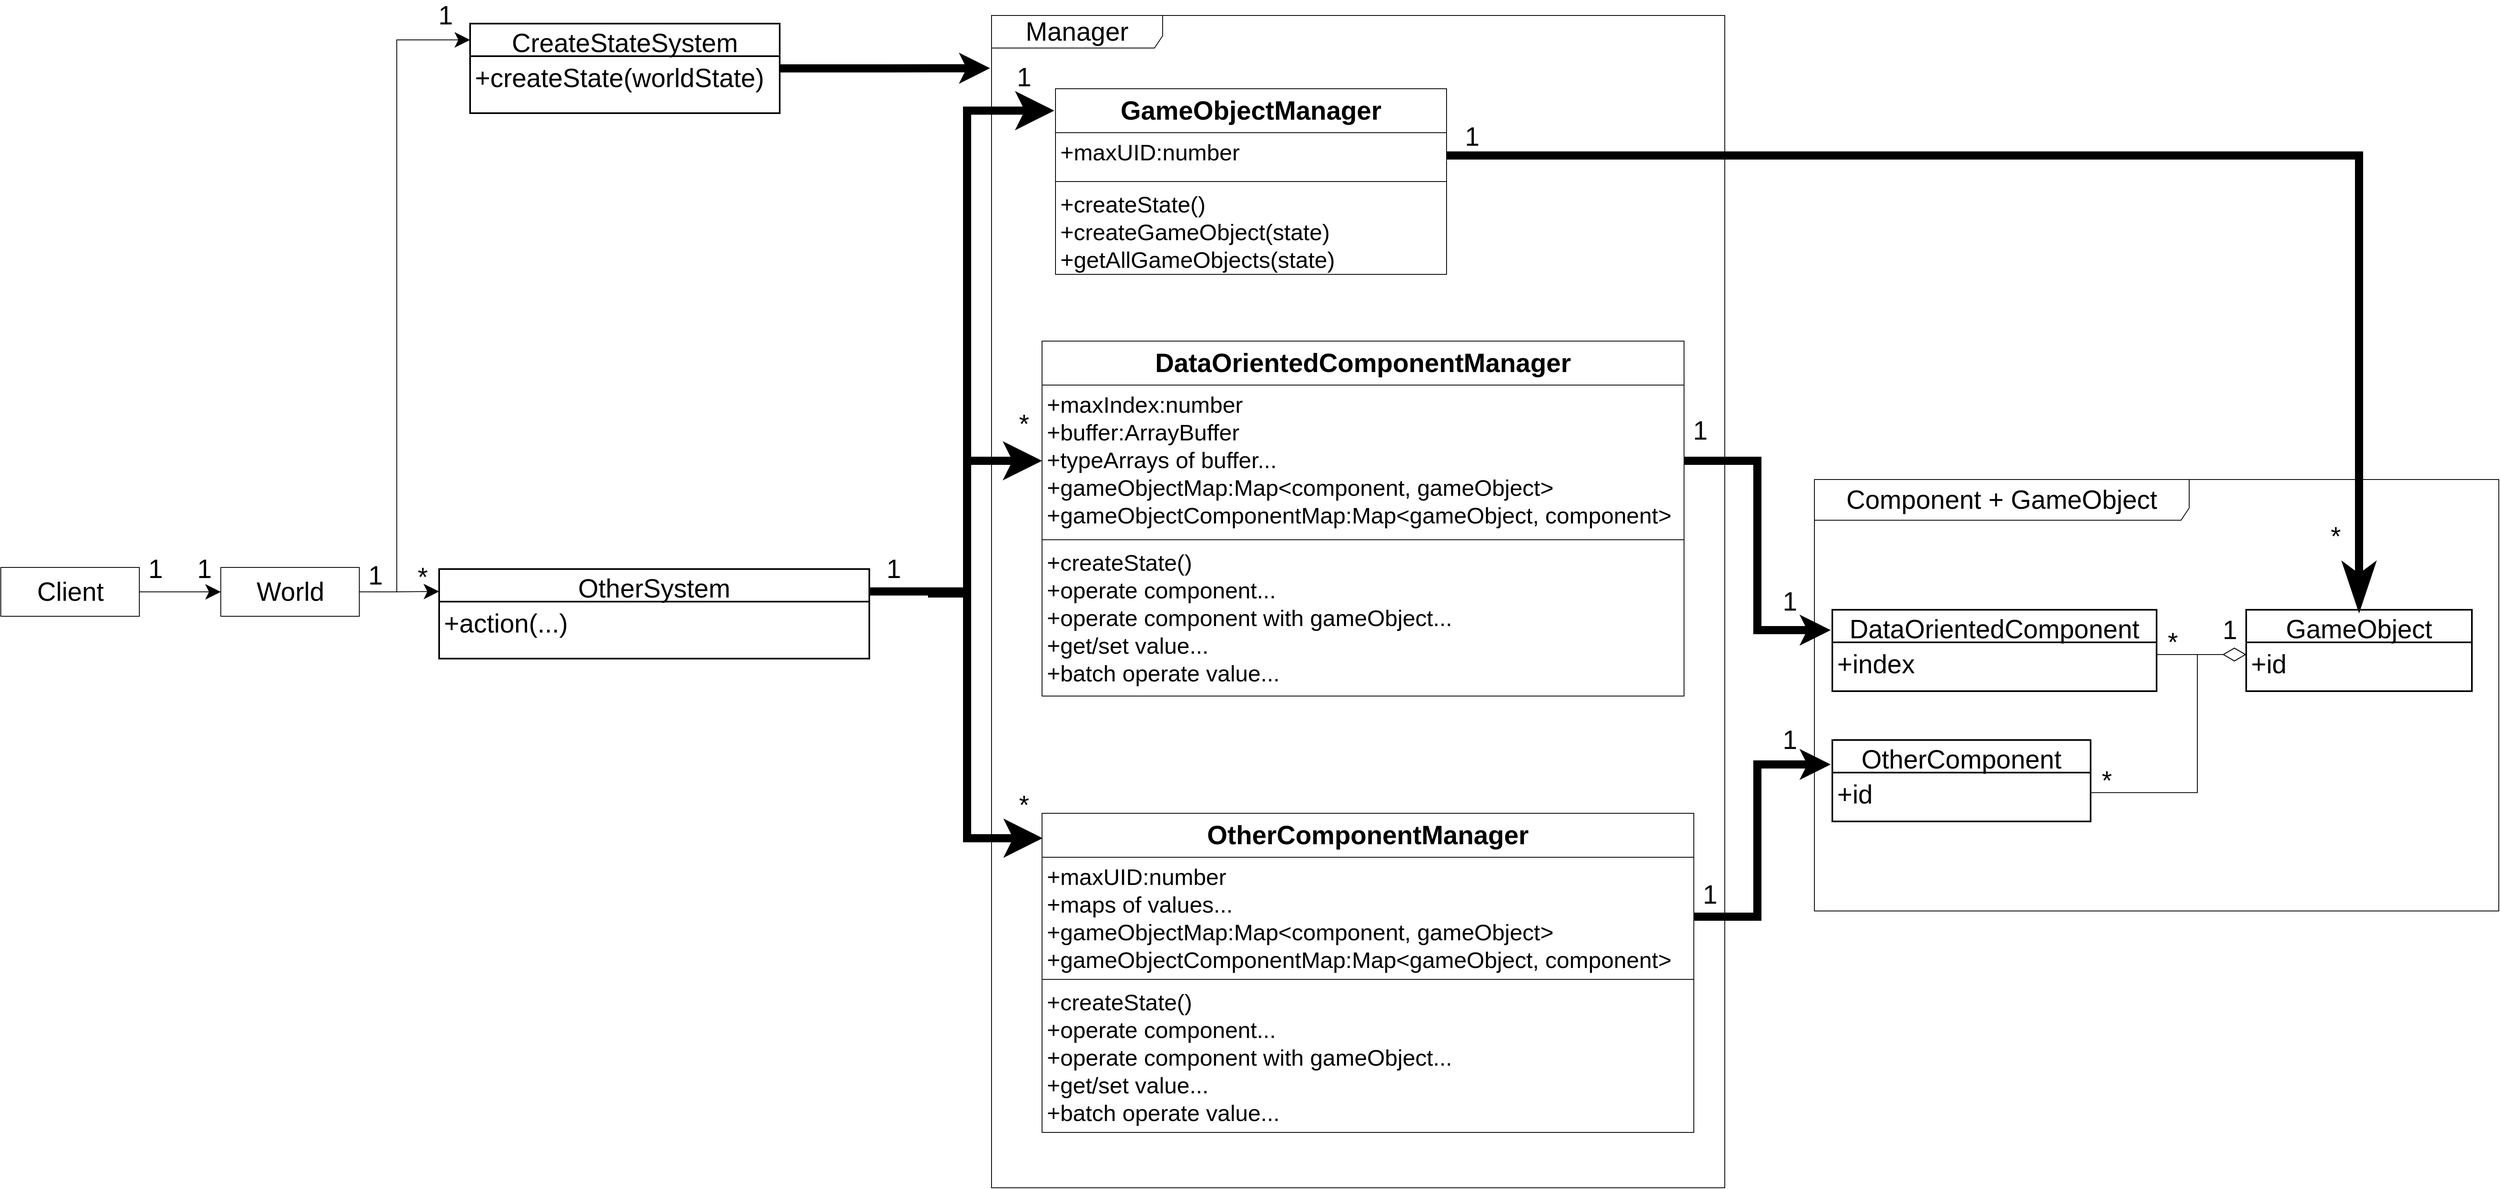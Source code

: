<mxfile version="14.6.13" type="device"><diagram id="Ny_D-c-0gdP87N89MZEk" name="第 1 页"><mxGraphModel dx="3039" dy="5211" grid="1" gridSize="10" guides="1" tooltips="1" connect="1" arrows="1" fold="1" page="1" pageScale="1" pageWidth="827" pageHeight="1169" math="0" shadow="0"><root><mxCell id="0"/><mxCell id="1" parent="0"/><mxCell id="0uv6SpGK516SRH22vMfC-151" style="edgeStyle=orthogonalEdgeStyle;rounded=0;orthogonalLoop=1;jettySize=auto;html=1;exitX=1;exitY=0.5;exitDx=0;exitDy=0;strokeWidth=10;" parent="1" source="0uv6SpGK516SRH22vMfC-99" edge="1"><mxGeometry relative="1" as="geometry"><mxPoint x="1490" y="-2095" as="targetPoint"/><Array as="points"><mxPoint x="1400" y="-2303"/><mxPoint x="1400" y="-2095"/></Array></mxGeometry></mxCell><mxCell id="0uv6SpGK516SRH22vMfC-88" value="&lt;font style=&quot;font-size: 32px&quot;&gt;Manager&lt;/font&gt;" style="shape=umlFrame;whiteSpace=wrap;html=1;width=210;height=40;fontSize=32;" parent="1" vertex="1"><mxGeometry x="460" y="-2850" width="900" height="1440" as="geometry"/></mxCell><mxCell id="0uv6SpGK516SRH22vMfC-89" value="&lt;font style=&quot;font-size: 32px&quot;&gt;Component + GameObject&lt;/font&gt;" style="shape=umlFrame;whiteSpace=wrap;html=1;width=460;height=50;fontSize=32;" parent="1" vertex="1"><mxGeometry x="1470" y="-2280" width="840" height="530" as="geometry"/></mxCell><mxCell id="0uv6SpGK516SRH22vMfC-91" style="edgeStyle=orthogonalEdgeStyle;rounded=0;orthogonalLoop=1;jettySize=auto;html=1;entryX=1;entryY=0.25;entryDx=0;entryDy=0;startArrow=diamondThin;startFill=0;endArrow=none;endFill=0;startSize=26;endSize=26;strokeWidth=1;exitX=0;exitY=0.25;exitDx=0;exitDy=0;" parent="1" source="0uv6SpGK516SRH22vMfC-94" target="0uv6SpGK516SRH22vMfC-96" edge="1"><mxGeometry relative="1" as="geometry"><mxPoint x="1962" y="-2130" as="sourcePoint"/></mxGeometry></mxCell><mxCell id="0uv6SpGK516SRH22vMfC-176" style="edgeStyle=orthogonalEdgeStyle;rounded=0;orthogonalLoop=1;jettySize=auto;html=1;entryX=1;entryY=0.41;entryDx=0;entryDy=0;startArrow=diamondThin;startFill=0;endArrow=none;endFill=0;endSize=26;strokeWidth=1;entryPerimeter=0;exitX=0;exitY=0.25;exitDx=0;exitDy=0;startSize=26;" parent="1" source="0uv6SpGK516SRH22vMfC-94" target="0uv6SpGK516SRH22vMfC-173" edge="1"><mxGeometry relative="1" as="geometry"><Array as="points"><mxPoint x="1940" y="-2065"/><mxPoint x="1940" y="-1895"/></Array></mxGeometry></mxCell><mxCell id="0uv6SpGK516SRH22vMfC-93" value="GameObject" style="swimlane;childLayout=stackLayout;horizontal=1;startSize=40;horizontalStack=0;rounded=0;fontSize=32;fontStyle=0;strokeWidth=2;resizeParent=0;resizeLast=1;shadow=0;dashed=0;align=center;" parent="1" vertex="1"><mxGeometry x="2000" y="-2120" width="277" height="100" as="geometry"/></mxCell><mxCell id="0uv6SpGK516SRH22vMfC-94" value="+id&#10;" style="align=left;strokeColor=none;fillColor=none;spacingLeft=4;fontSize=32;verticalAlign=top;resizable=0;rotatable=0;part=1;" parent="0uv6SpGK516SRH22vMfC-93" vertex="1"><mxGeometry y="40" width="277" height="60" as="geometry"/></mxCell><mxCell id="0uv6SpGK516SRH22vMfC-95" value="DataOrientedComponent" style="swimlane;childLayout=stackLayout;horizontal=1;startSize=40;horizontalStack=0;rounded=0;fontSize=32;fontStyle=0;strokeWidth=2;resizeParent=0;resizeLast=1;shadow=0;dashed=0;align=center;" parent="1" vertex="1"><mxGeometry x="1492" y="-2120" width="398" height="100" as="geometry"/></mxCell><mxCell id="0uv6SpGK516SRH22vMfC-96" value="+index" style="align=left;strokeColor=none;fillColor=none;spacingLeft=4;fontSize=32;verticalAlign=top;resizable=0;rotatable=0;part=1;" parent="0uv6SpGK516SRH22vMfC-95" vertex="1"><mxGeometry y="40" width="398" height="60" as="geometry"/></mxCell><mxCell id="0uv6SpGK516SRH22vMfC-98" value="DataOrientedComponentManager" style="swimlane;fontStyle=1;align=center;verticalAlign=top;childLayout=stackLayout;horizontal=1;startSize=54;horizontalStack=0;resizeParent=1;resizeParentMax=0;resizeLast=0;collapsible=1;marginBottom=0;fontSize=32;" parent="1" vertex="1"><mxGeometry x="522" y="-2450" width="788" height="436" as="geometry"/></mxCell><mxCell id="0uv6SpGK516SRH22vMfC-99" value="+maxIndex:number&#10;+buffer:ArrayBuffer&#10;+typeArrays of buffer...&#10;+gameObjectMap:Map&lt;component, gameObject&gt;&#10;+gameObjectComponentMap:Map&lt;gameObject, component&gt;" style="text;strokeColor=none;fillColor=none;align=left;verticalAlign=top;spacingLeft=4;spacingRight=4;overflow=hidden;rotatable=0;points=[[0,0.5],[1,0.5]];portConstraint=eastwest;fontSize=28;" parent="0uv6SpGK516SRH22vMfC-98" vertex="1"><mxGeometry y="54" width="788" height="186" as="geometry"/></mxCell><mxCell id="0uv6SpGK516SRH22vMfC-100" value="" style="line;strokeWidth=1;fillColor=none;align=left;verticalAlign=middle;spacingTop=-1;spacingLeft=3;spacingRight=3;rotatable=0;labelPosition=right;points=[];portConstraint=eastwest;" parent="0uv6SpGK516SRH22vMfC-98" vertex="1"><mxGeometry y="240" width="788" height="8" as="geometry"/></mxCell><mxCell id="0uv6SpGK516SRH22vMfC-101" value="+createState()&#10;+operate component...&#10;+operate component with gameObject...&#10;+get/set value...&#10;+batch operate value..." style="text;strokeColor=none;fillColor=none;align=left;verticalAlign=top;spacingLeft=4;spacingRight=4;overflow=hidden;rotatable=0;points=[[0,0.5],[1,0.5]];portConstraint=eastwest;fontSize=28;" parent="0uv6SpGK516SRH22vMfC-98" vertex="1"><mxGeometry y="248" width="788" height="188" as="geometry"/></mxCell><mxCell id="0uv6SpGK516SRH22vMfC-108" value="GameObjectManager" style="swimlane;fontStyle=1;align=center;verticalAlign=top;childLayout=stackLayout;horizontal=1;startSize=54;horizontalStack=0;resizeParent=1;resizeParentMax=0;resizeLast=0;collapsible=1;marginBottom=0;fontSize=32;" parent="1" vertex="1"><mxGeometry x="538.5" y="-2760" width="480" height="228" as="geometry"/></mxCell><mxCell id="0uv6SpGK516SRH22vMfC-109" value="+maxUID:number" style="text;strokeColor=none;fillColor=none;align=left;verticalAlign=top;spacingLeft=4;spacingRight=4;overflow=hidden;rotatable=0;points=[[0,0.5],[1,0.5]];portConstraint=eastwest;fontSize=28;" parent="0uv6SpGK516SRH22vMfC-108" vertex="1"><mxGeometry y="54" width="480" height="56" as="geometry"/></mxCell><mxCell id="0uv6SpGK516SRH22vMfC-110" value="" style="line;strokeWidth=1;fillColor=none;align=left;verticalAlign=middle;spacingTop=-1;spacingLeft=3;spacingRight=3;rotatable=0;labelPosition=right;points=[];portConstraint=eastwest;" parent="0uv6SpGK516SRH22vMfC-108" vertex="1"><mxGeometry y="110" width="480" height="8" as="geometry"/></mxCell><mxCell id="0uv6SpGK516SRH22vMfC-111" value="+createState()&#10;+createGameObject(state)&#10;+getAllGameObjects(state)" style="text;strokeColor=none;fillColor=none;align=left;verticalAlign=top;spacingLeft=4;spacingRight=4;overflow=hidden;rotatable=0;points=[[0,0.5],[1,0.5]];portConstraint=eastwest;fontSize=28;" parent="0uv6SpGK516SRH22vMfC-108" vertex="1"><mxGeometry y="118" width="480" height="110" as="geometry"/></mxCell><mxCell id="0uv6SpGK516SRH22vMfC-112" style="edgeStyle=orthogonalEdgeStyle;rounded=0;orthogonalLoop=1;jettySize=auto;html=1;startArrow=none;startFill=0;endArrow=classic;endFill=1;startSize=16;endSize=16;strokeWidth=1;entryX=0;entryY=0.25;entryDx=0;entryDy=0;" parent="1" source="0uv6SpGK516SRH22vMfC-113" target="0uv6SpGK516SRH22vMfC-116" edge="1"><mxGeometry relative="1" as="geometry"><mxPoint x="-208" y="-2120" as="targetPoint"/></mxGeometry></mxCell><mxCell id="4Gbwu2U1whYuPtpMjrIv-6" style="edgeStyle=orthogonalEdgeStyle;rounded=0;orthogonalLoop=1;jettySize=auto;html=1;strokeWidth=1;endSize=16;startSize=16;" parent="1" source="0uv6SpGK516SRH22vMfC-113" edge="1"><mxGeometry relative="1" as="geometry"><mxPoint x="-180" y="-2820" as="targetPoint"/><Array as="points"><mxPoint x="-270" y="-2142"/><mxPoint x="-270" y="-2820"/></Array></mxGeometry></mxCell><mxCell id="0uv6SpGK516SRH22vMfC-113" value="World" style="html=1;fontSize=32;" parent="1" vertex="1"><mxGeometry x="-486" y="-2172" width="170" height="60" as="geometry"/></mxCell><mxCell id="0uv6SpGK516SRH22vMfC-114" style="edgeStyle=none;rounded=0;orthogonalLoop=1;jettySize=auto;html=1;startArrow=none;startFill=0;endArrow=classic;endFill=1;startSize=16;endSize=16;strokeWidth=1;" parent="1" source="0uv6SpGK516SRH22vMfC-115" target="0uv6SpGK516SRH22vMfC-113" edge="1"><mxGeometry relative="1" as="geometry"/></mxCell><mxCell id="0uv6SpGK516SRH22vMfC-115" value="Client" style="html=1;fontSize=32;" parent="1" vertex="1"><mxGeometry x="-756" y="-2172" width="170" height="60" as="geometry"/></mxCell><mxCell id="0uv6SpGK516SRH22vMfC-161" style="edgeStyle=orthogonalEdgeStyle;rounded=0;orthogonalLoop=1;jettySize=auto;html=1;entryX=0;entryY=0.5;entryDx=0;entryDy=0;endSize=16;strokeWidth=10;exitX=1;exitY=0.25;exitDx=0;exitDy=0;" parent="1" source="0uv6SpGK516SRH22vMfC-116" target="0uv6SpGK516SRH22vMfC-99" edge="1"><mxGeometry relative="1" as="geometry"><mxPoint x="380" y="-2140" as="sourcePoint"/><Array as="points"><mxPoint x="430" y="-2142"/><mxPoint x="430" y="-2303"/></Array></mxGeometry></mxCell><mxCell id="0uv6SpGK516SRH22vMfC-163" style="edgeStyle=orthogonalEdgeStyle;rounded=0;orthogonalLoop=1;jettySize=auto;html=1;entryX=0.001;entryY=0.078;entryDx=0;entryDy=0;entryPerimeter=0;endSize=16;strokeWidth=10;" parent="1" target="0uv6SpGK516SRH22vMfC-123" edge="1"><mxGeometry relative="1" as="geometry"><mxPoint x="382" y="-2140" as="sourcePoint"/><Array as="points"><mxPoint x="430" y="-2140"/><mxPoint x="430" y="-1839"/></Array></mxGeometry></mxCell><mxCell id="0uv6SpGK516SRH22vMfC-116" value="OtherSystem" style="swimlane;childLayout=stackLayout;horizontal=1;startSize=40;horizontalStack=0;rounded=0;fontSize=32;fontStyle=0;strokeWidth=2;resizeParent=0;resizeLast=1;shadow=0;dashed=0;align=center;" parent="1" vertex="1"><mxGeometry x="-218" y="-2170" width="528" height="110" as="geometry"/></mxCell><mxCell id="0uv6SpGK516SRH22vMfC-117" value="+action(...)" style="align=left;strokeColor=none;fillColor=none;spacingLeft=4;fontSize=32;verticalAlign=top;resizable=0;rotatable=0;part=1;" parent="0uv6SpGK516SRH22vMfC-116" vertex="1"><mxGeometry y="40" width="528" height="70" as="geometry"/></mxCell><mxCell id="0uv6SpGK516SRH22vMfC-123" value="OtherComponentManager" style="swimlane;fontStyle=1;align=center;verticalAlign=top;childLayout=stackLayout;horizontal=1;startSize=54;horizontalStack=0;resizeParent=1;resizeParentMax=0;resizeLast=0;collapsible=1;marginBottom=0;fontSize=32;" parent="1" vertex="1"><mxGeometry x="522" y="-1870" width="800" height="392" as="geometry"/></mxCell><mxCell id="0uv6SpGK516SRH22vMfC-124" value="+maxUID:number&#10;+maps of values...&#10;+gameObjectMap:Map&lt;component, gameObject&gt;&#10;+gameObjectComponentMap:Map&lt;gameObject, component&gt;" style="text;strokeColor=none;fillColor=none;align=left;verticalAlign=top;spacingLeft=4;spacingRight=4;overflow=hidden;rotatable=0;points=[[0,0.5],[1,0.5]];portConstraint=eastwest;fontSize=28;" parent="0uv6SpGK516SRH22vMfC-123" vertex="1"><mxGeometry y="54" width="800" height="146" as="geometry"/></mxCell><mxCell id="0uv6SpGK516SRH22vMfC-125" value="" style="line;strokeWidth=1;fillColor=none;align=left;verticalAlign=middle;spacingTop=-1;spacingLeft=3;spacingRight=3;rotatable=0;labelPosition=right;points=[];portConstraint=eastwest;" parent="0uv6SpGK516SRH22vMfC-123" vertex="1"><mxGeometry y="200" width="800" height="8" as="geometry"/></mxCell><mxCell id="0uv6SpGK516SRH22vMfC-126" value="+createState()&#10;+operate component...&#10;+operate component with gameObject...&#10;+get/set value...&#10;+batch operate value..." style="text;strokeColor=none;fillColor=none;align=left;verticalAlign=top;spacingLeft=4;spacingRight=4;overflow=hidden;rotatable=0;points=[[0,0.5],[1,0.5]];portConstraint=eastwest;fontSize=28;" parent="0uv6SpGK516SRH22vMfC-123" vertex="1"><mxGeometry y="208" width="800" height="184" as="geometry"/></mxCell><mxCell id="0uv6SpGK516SRH22vMfC-148" style="edgeStyle=orthogonalEdgeStyle;rounded=0;orthogonalLoop=1;jettySize=auto;html=1;entryX=0.5;entryY=0;entryDx=0;entryDy=0;startArrow=none;startFill=0;endArrow=classicThin;endFill=1;startSize=26;endSize=26;strokeWidth=10;" parent="1" source="0uv6SpGK516SRH22vMfC-109" target="0uv6SpGK516SRH22vMfC-93" edge="1"><mxGeometry relative="1" as="geometry"/></mxCell><mxCell id="0uv6SpGK516SRH22vMfC-150" style="edgeStyle=orthogonalEdgeStyle;rounded=0;orthogonalLoop=1;jettySize=auto;html=1;exitX=1;exitY=0.25;exitDx=0;exitDy=0;endSize=16;entryX=-0.003;entryY=0.118;entryDx=0;entryDy=0;entryPerimeter=0;strokeWidth=10;" parent="1" source="0uv6SpGK516SRH22vMfC-116" target="0uv6SpGK516SRH22vMfC-108" edge="1"><mxGeometry relative="1" as="geometry"><Array as="points"><mxPoint x="430" y="-2142"/><mxPoint x="430" y="-2733"/></Array></mxGeometry></mxCell><mxCell id="0uv6SpGK516SRH22vMfC-152" style="edgeStyle=orthogonalEdgeStyle;rounded=0;orthogonalLoop=1;jettySize=auto;html=1;strokeWidth=10;" parent="1" source="0uv6SpGK516SRH22vMfC-124" edge="1"><mxGeometry relative="1" as="geometry"><mxPoint x="1490" y="-1930" as="targetPoint"/><Array as="points"><mxPoint x="1400" y="-1743"/><mxPoint x="1400" y="-1930"/></Array></mxGeometry></mxCell><mxCell id="0uv6SpGK516SRH22vMfC-153" value="&lt;font style=&quot;font-size: 32px&quot;&gt;1&lt;/font&gt;" style="text;html=1;strokeColor=none;fillColor=none;align=center;verticalAlign=middle;whiteSpace=wrap;rounded=0;" parent="1" vertex="1"><mxGeometry x="1030.0" y="-2711" width="40" height="20" as="geometry"/></mxCell><mxCell id="0uv6SpGK516SRH22vMfC-154" value="&lt;font style=&quot;font-size: 32px&quot;&gt;*&lt;/font&gt;" style="text;html=1;strokeColor=none;fillColor=none;align=center;verticalAlign=middle;whiteSpace=wrap;rounded=0;" parent="1" vertex="1"><mxGeometry x="2090.0" y="-2220" width="40" height="20" as="geometry"/></mxCell><mxCell id="0uv6SpGK516SRH22vMfC-155" value="&lt;font style=&quot;font-size: 32px&quot;&gt;1&lt;/font&gt;" style="text;html=1;strokeColor=none;fillColor=none;align=center;verticalAlign=middle;whiteSpace=wrap;rounded=0;" parent="1" vertex="1"><mxGeometry x="1310.0" y="-2350" width="40" height="20" as="geometry"/></mxCell><mxCell id="0uv6SpGK516SRH22vMfC-156" value="&lt;font style=&quot;font-size: 32px&quot;&gt;1&lt;/font&gt;" style="text;html=1;strokeColor=none;fillColor=none;align=center;verticalAlign=middle;whiteSpace=wrap;rounded=0;" parent="1" vertex="1"><mxGeometry x="1420.0" y="-2140" width="40" height="20" as="geometry"/></mxCell><mxCell id="0uv6SpGK516SRH22vMfC-157" value="&lt;font style=&quot;font-size: 32px&quot;&gt;1&lt;/font&gt;" style="text;html=1;strokeColor=none;fillColor=none;align=center;verticalAlign=middle;whiteSpace=wrap;rounded=0;" parent="1" vertex="1"><mxGeometry x="1322.0" y="-1780" width="40" height="20" as="geometry"/></mxCell><mxCell id="0uv6SpGK516SRH22vMfC-158" value="&lt;font style=&quot;font-size: 32px&quot;&gt;1&lt;/font&gt;" style="text;html=1;strokeColor=none;fillColor=none;align=center;verticalAlign=middle;whiteSpace=wrap;rounded=0;" parent="1" vertex="1"><mxGeometry x="1420.0" y="-1970" width="40" height="20" as="geometry"/></mxCell><mxCell id="0uv6SpGK516SRH22vMfC-159" value="&lt;font style=&quot;font-size: 32px&quot;&gt;1&lt;/font&gt;" style="text;html=1;strokeColor=none;fillColor=none;align=center;verticalAlign=middle;whiteSpace=wrap;rounded=0;" parent="1" vertex="1"><mxGeometry x="320.0" y="-2180" width="40" height="20" as="geometry"/></mxCell><mxCell id="0uv6SpGK516SRH22vMfC-160" value="&lt;font style=&quot;font-size: 32px&quot;&gt;1&lt;/font&gt;" style="text;html=1;strokeColor=none;fillColor=none;align=center;verticalAlign=middle;whiteSpace=wrap;rounded=0;" parent="1" vertex="1"><mxGeometry x="480.0" y="-2784" width="40" height="20" as="geometry"/></mxCell><mxCell id="0uv6SpGK516SRH22vMfC-164" value="&lt;font style=&quot;font-size: 32px&quot;&gt;*&lt;/font&gt;" style="text;html=1;strokeColor=none;fillColor=none;align=center;verticalAlign=middle;whiteSpace=wrap;rounded=0;" parent="1" vertex="1"><mxGeometry x="480.0" y="-2358" width="40" height="20" as="geometry"/></mxCell><mxCell id="0uv6SpGK516SRH22vMfC-165" value="&lt;font style=&quot;font-size: 32px&quot;&gt;*&lt;/font&gt;" style="text;html=1;strokeColor=none;fillColor=none;align=center;verticalAlign=middle;whiteSpace=wrap;rounded=0;" parent="1" vertex="1"><mxGeometry x="480.0" y="-1890" width="40" height="20" as="geometry"/></mxCell><mxCell id="0uv6SpGK516SRH22vMfC-166" value="&lt;font style=&quot;font-size: 32px&quot;&gt;1&lt;/font&gt;" style="text;html=1;strokeColor=none;fillColor=none;align=center;verticalAlign=middle;whiteSpace=wrap;rounded=0;" parent="1" vertex="1"><mxGeometry x="-316.0" y="-2172" width="40" height="20" as="geometry"/></mxCell><mxCell id="0uv6SpGK516SRH22vMfC-167" value="&lt;font style=&quot;font-size: 32px&quot;&gt;*&lt;/font&gt;" style="text;html=1;strokeColor=none;fillColor=none;align=center;verticalAlign=middle;whiteSpace=wrap;rounded=0;" parent="1" vertex="1"><mxGeometry x="-258.0" y="-2170" width="40" height="20" as="geometry"/></mxCell><mxCell id="0uv6SpGK516SRH22vMfC-168" value="&lt;font style=&quot;font-size: 32px&quot;&gt;1&lt;/font&gt;" style="text;html=1;strokeColor=none;fillColor=none;align=center;verticalAlign=middle;whiteSpace=wrap;rounded=0;" parent="1" vertex="1"><mxGeometry x="-586.0" y="-2180" width="40" height="20" as="geometry"/></mxCell><mxCell id="0uv6SpGK516SRH22vMfC-169" value="&lt;font style=&quot;font-size: 32px&quot;&gt;1&lt;/font&gt;" style="text;html=1;strokeColor=none;fillColor=none;align=center;verticalAlign=middle;whiteSpace=wrap;rounded=0;" parent="1" vertex="1"><mxGeometry x="-526.0" y="-2180" width="40" height="20" as="geometry"/></mxCell><mxCell id="0uv6SpGK516SRH22vMfC-170" value="&lt;font style=&quot;font-size: 32px&quot;&gt;1&lt;/font&gt;" style="text;html=1;strokeColor=none;fillColor=none;align=center;verticalAlign=middle;whiteSpace=wrap;rounded=0;" parent="1" vertex="1"><mxGeometry x="1960.0" y="-2105" width="40" height="20" as="geometry"/></mxCell><mxCell id="0uv6SpGK516SRH22vMfC-171" value="&lt;font style=&quot;font-size: 32px&quot;&gt;*&lt;/font&gt;" style="text;html=1;strokeColor=none;fillColor=none;align=center;verticalAlign=middle;whiteSpace=wrap;rounded=0;" parent="1" vertex="1"><mxGeometry x="1890.0" y="-2090" width="40" height="20" as="geometry"/></mxCell><mxCell id="0uv6SpGK516SRH22vMfC-172" value="OtherComponent" style="swimlane;childLayout=stackLayout;horizontal=1;startSize=40;horizontalStack=0;rounded=0;fontSize=32;fontStyle=0;strokeWidth=2;resizeParent=0;resizeLast=1;shadow=0;dashed=0;align=center;" parent="1" vertex="1"><mxGeometry x="1492" y="-1960" width="317" height="100" as="geometry"/></mxCell><mxCell id="0uv6SpGK516SRH22vMfC-173" value="+id" style="align=left;strokeColor=none;fillColor=none;spacingLeft=4;fontSize=32;verticalAlign=top;resizable=0;rotatable=0;part=1;" parent="0uv6SpGK516SRH22vMfC-172" vertex="1"><mxGeometry y="40" width="317" height="60" as="geometry"/></mxCell><mxCell id="0uv6SpGK516SRH22vMfC-178" value="&lt;font style=&quot;font-size: 32px&quot;&gt;*&lt;/font&gt;" style="text;html=1;strokeColor=none;fillColor=none;align=center;verticalAlign=middle;whiteSpace=wrap;rounded=0;" parent="1" vertex="1"><mxGeometry x="1809.0" y="-1920" width="40" height="20" as="geometry"/></mxCell><mxCell id="4Gbwu2U1whYuPtpMjrIv-5" style="edgeStyle=orthogonalEdgeStyle;rounded=0;orthogonalLoop=1;jettySize=auto;html=1;strokeWidth=10;entryX=-0.002;entryY=0.045;entryDx=0;entryDy=0;entryPerimeter=0;" parent="1" source="4Gbwu2U1whYuPtpMjrIv-3" target="0uv6SpGK516SRH22vMfC-88" edge="1"><mxGeometry relative="1" as="geometry"><mxPoint x="450" y="-2785" as="targetPoint"/></mxGeometry></mxCell><mxCell id="4Gbwu2U1whYuPtpMjrIv-3" value="CreateStateSystem" style="swimlane;childLayout=stackLayout;horizontal=1;startSize=40;horizontalStack=0;rounded=0;fontSize=32;fontStyle=0;strokeWidth=2;resizeParent=0;resizeLast=1;shadow=0;dashed=0;align=center;" parent="1" vertex="1"><mxGeometry x="-180" y="-2840" width="380" height="110" as="geometry"/></mxCell><mxCell id="4Gbwu2U1whYuPtpMjrIv-4" value="+createState(worldState)" style="align=left;strokeColor=none;fillColor=none;spacingLeft=4;fontSize=32;verticalAlign=top;resizable=0;rotatable=0;part=1;" parent="4Gbwu2U1whYuPtpMjrIv-3" vertex="1"><mxGeometry y="40" width="380" height="70" as="geometry"/></mxCell><mxCell id="4Gbwu2U1whYuPtpMjrIv-10" value="&lt;font style=&quot;font-size: 32px&quot;&gt;1&lt;/font&gt;" style="text;html=1;strokeColor=none;fillColor=none;align=center;verticalAlign=middle;whiteSpace=wrap;rounded=0;" parent="1" vertex="1"><mxGeometry x="-230.0" y="-2860" width="40" height="20" as="geometry"/></mxCell></root></mxGraphModel></diagram></mxfile>